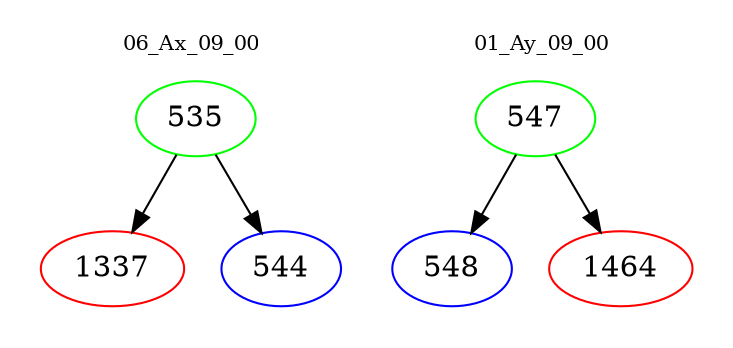 digraph{
subgraph cluster_0 {
color = white
label = "06_Ax_09_00";
fontsize=10;
T0_535 [label="535", color="green"]
T0_535 -> T0_1337 [color="black"]
T0_1337 [label="1337", color="red"]
T0_535 -> T0_544 [color="black"]
T0_544 [label="544", color="blue"]
}
subgraph cluster_1 {
color = white
label = "01_Ay_09_00";
fontsize=10;
T1_547 [label="547", color="green"]
T1_547 -> T1_548 [color="black"]
T1_548 [label="548", color="blue"]
T1_547 -> T1_1464 [color="black"]
T1_1464 [label="1464", color="red"]
}
}
